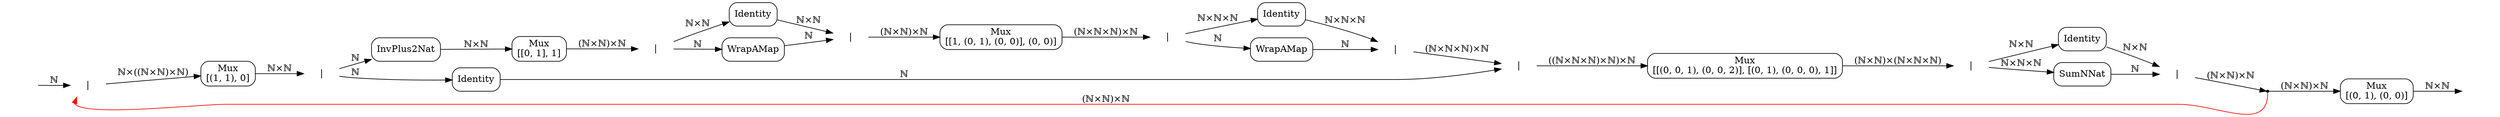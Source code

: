 /* Generated by GvGen v.0.9.1 (http://www.picviz.com/sections/opensource/gvgen.html) */

digraph G {
rankdir=LR;
   node1 [shape="plaintext",label=""];
   node2 [shape="box",style="rounded",label="Mux\n[(1, 1), 0]"];
   node3 [shape="box",style="rounded",label="InvPlus2Nat"];
   node4 [shape="box",style="rounded",label="Mux\n[[0, 1], 1]"];
   node5 [shape="box",style="rounded",label="Identity"];
   node6 [shape="box",style="rounded",label="WrapAMap"];
   node7 [shape="plaintext",label="|"];
   node8 [shape="plaintext",label="|"];
   node9 [shape="box",style="rounded",label="Mux\n[[1, (0, 1), (0, 0)], (0, 0)]"];
   node10 [shape="box",style="rounded",label="Identity"];
   node11 [shape="box",style="rounded",label="WrapAMap"];
   node12 [shape="plaintext",label="|"];
   node13 [shape="plaintext",label="|"];
   node14 [shape="box",style="rounded",label="Identity"];
   node15 [shape="plaintext",label="|"];
   node16 [shape="plaintext",label="|"];
   node17 [shape="box",style="rounded",label="Mux\n[[(0, 0, 1), (0, 0, 2)], [(0, 1), (0, 0, 0), 1]]"];
   node18 [shape="box",style="rounded",label="Identity"];
   node19 [shape="box",style="rounded",label="SumNNat"];
   node20 [shape="plaintext",label="|"];
   node21 [shape="plaintext",label="|"];
   node22 [shape="plaintext",label="|"];
   node23 [shape="point",label=""];
   node24 [shape="box",style="rounded",label="Mux\n[(0, 1), (0, 0)]"];
   node25 [shape="plaintext",label=""];
node1->node22 [label="ℕ"];
node2->node15 [label="ℕ×ℕ"];
node3->node4 [label="ℕ×ℕ"];
node4->node7 [label="(ℕ×ℕ)×ℕ"];
node5->node8 [label="ℕ×ℕ"];
node6->node8 [label="ℕ"];
node7->node5 [label="ℕ×ℕ"];
node7->node6 [label="ℕ"];
node8->node9 [label="(ℕ×ℕ)×ℕ"];
node9->node12 [label="(ℕ×ℕ×ℕ)×ℕ"];
node10->node13 [label="ℕ×ℕ×ℕ"];
node11->node13 [label="ℕ"];
node12->node10 [label="ℕ×ℕ×ℕ"];
node12->node11 [label="ℕ"];
node13->node16 [label="(ℕ×ℕ×ℕ)×ℕ"];
node14->node16 [label="ℕ"];
node15->node3 [label="ℕ"];
node15->node14 [label="ℕ"];
node16->node17 [label="((ℕ×ℕ×ℕ)×ℕ)×ℕ"];
node17->node20 [label="(ℕ×ℕ)×(ℕ×ℕ×ℕ)"];
node18->node21 [label="ℕ×ℕ"];
node19->node21 [label="ℕ"];
node20->node18 [label="ℕ×ℕ"];
node20->node19 [label="ℕ×ℕ×ℕ"];
node21->node23 [label="(ℕ×ℕ)×ℕ"];
node22->node2 [label="ℕ×((ℕ×ℕ)×ℕ)"];
node23->node22 [color="red",headport="sw",label="(ℕ×ℕ)×ℕ",tailport="s"];
node23->node24 [label="(ℕ×ℕ)×ℕ"];
node24->node25 [label="ℕ×ℕ"];
}
